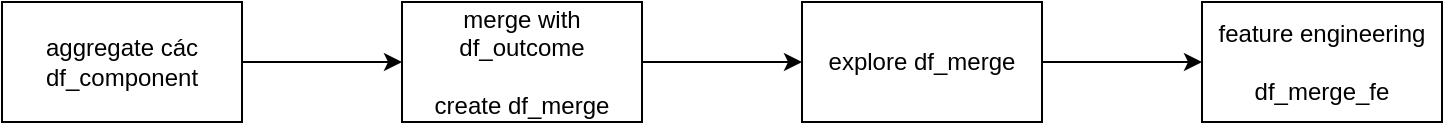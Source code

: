 <mxfile version="13.8.8" type="github">
  <diagram id="0qEJbbTDvYGNgyf9TOm3" name="Page-1">
    <mxGraphModel dx="739" dy="528" grid="1" gridSize="10" guides="1" tooltips="1" connect="1" arrows="1" fold="1" page="1" pageScale="1" pageWidth="827" pageHeight="1169" math="0" shadow="0">
      <root>
        <mxCell id="0" />
        <mxCell id="1" parent="0" />
        <mxCell id="fDzprn89xcyUJ2DbJoEW-5" style="edgeStyle=orthogonalEdgeStyle;rounded=0;orthogonalLoop=1;jettySize=auto;html=1;exitX=1;exitY=0.5;exitDx=0;exitDy=0;" edge="1" parent="1" source="fDzprn89xcyUJ2DbJoEW-1" target="fDzprn89xcyUJ2DbJoEW-3">
          <mxGeometry relative="1" as="geometry" />
        </mxCell>
        <mxCell id="fDzprn89xcyUJ2DbJoEW-1" value="merge with df_outcome&lt;br&gt;&lt;br&gt;create df_merge" style="rounded=0;whiteSpace=wrap;html=1;" vertex="1" parent="1">
          <mxGeometry x="280" y="200" width="120" height="60" as="geometry" />
        </mxCell>
        <mxCell id="fDzprn89xcyUJ2DbJoEW-6" style="edgeStyle=orthogonalEdgeStyle;rounded=0;orthogonalLoop=1;jettySize=auto;html=1;exitX=1;exitY=0.5;exitDx=0;exitDy=0;entryX=0;entryY=0.5;entryDx=0;entryDy=0;" edge="1" parent="1" source="fDzprn89xcyUJ2DbJoEW-3" target="fDzprn89xcyUJ2DbJoEW-4">
          <mxGeometry relative="1" as="geometry" />
        </mxCell>
        <mxCell id="fDzprn89xcyUJ2DbJoEW-3" value="explore df_merge" style="rounded=0;whiteSpace=wrap;html=1;" vertex="1" parent="1">
          <mxGeometry x="480" y="200" width="120" height="60" as="geometry" />
        </mxCell>
        <mxCell id="fDzprn89xcyUJ2DbJoEW-4" value="feature engineering&lt;br&gt;&lt;br&gt;df_merge_fe" style="rounded=0;whiteSpace=wrap;html=1;" vertex="1" parent="1">
          <mxGeometry x="680" y="200" width="120" height="60" as="geometry" />
        </mxCell>
        <mxCell id="fDzprn89xcyUJ2DbJoEW-8" style="edgeStyle=orthogonalEdgeStyle;rounded=0;orthogonalLoop=1;jettySize=auto;html=1;exitX=1;exitY=0.5;exitDx=0;exitDy=0;entryX=0;entryY=0.5;entryDx=0;entryDy=0;" edge="1" parent="1" source="fDzprn89xcyUJ2DbJoEW-7" target="fDzprn89xcyUJ2DbJoEW-1">
          <mxGeometry relative="1" as="geometry" />
        </mxCell>
        <mxCell id="fDzprn89xcyUJ2DbJoEW-7" value="aggregate các df_component" style="rounded=0;whiteSpace=wrap;html=1;" vertex="1" parent="1">
          <mxGeometry x="80" y="200" width="120" height="60" as="geometry" />
        </mxCell>
      </root>
    </mxGraphModel>
  </diagram>
</mxfile>
